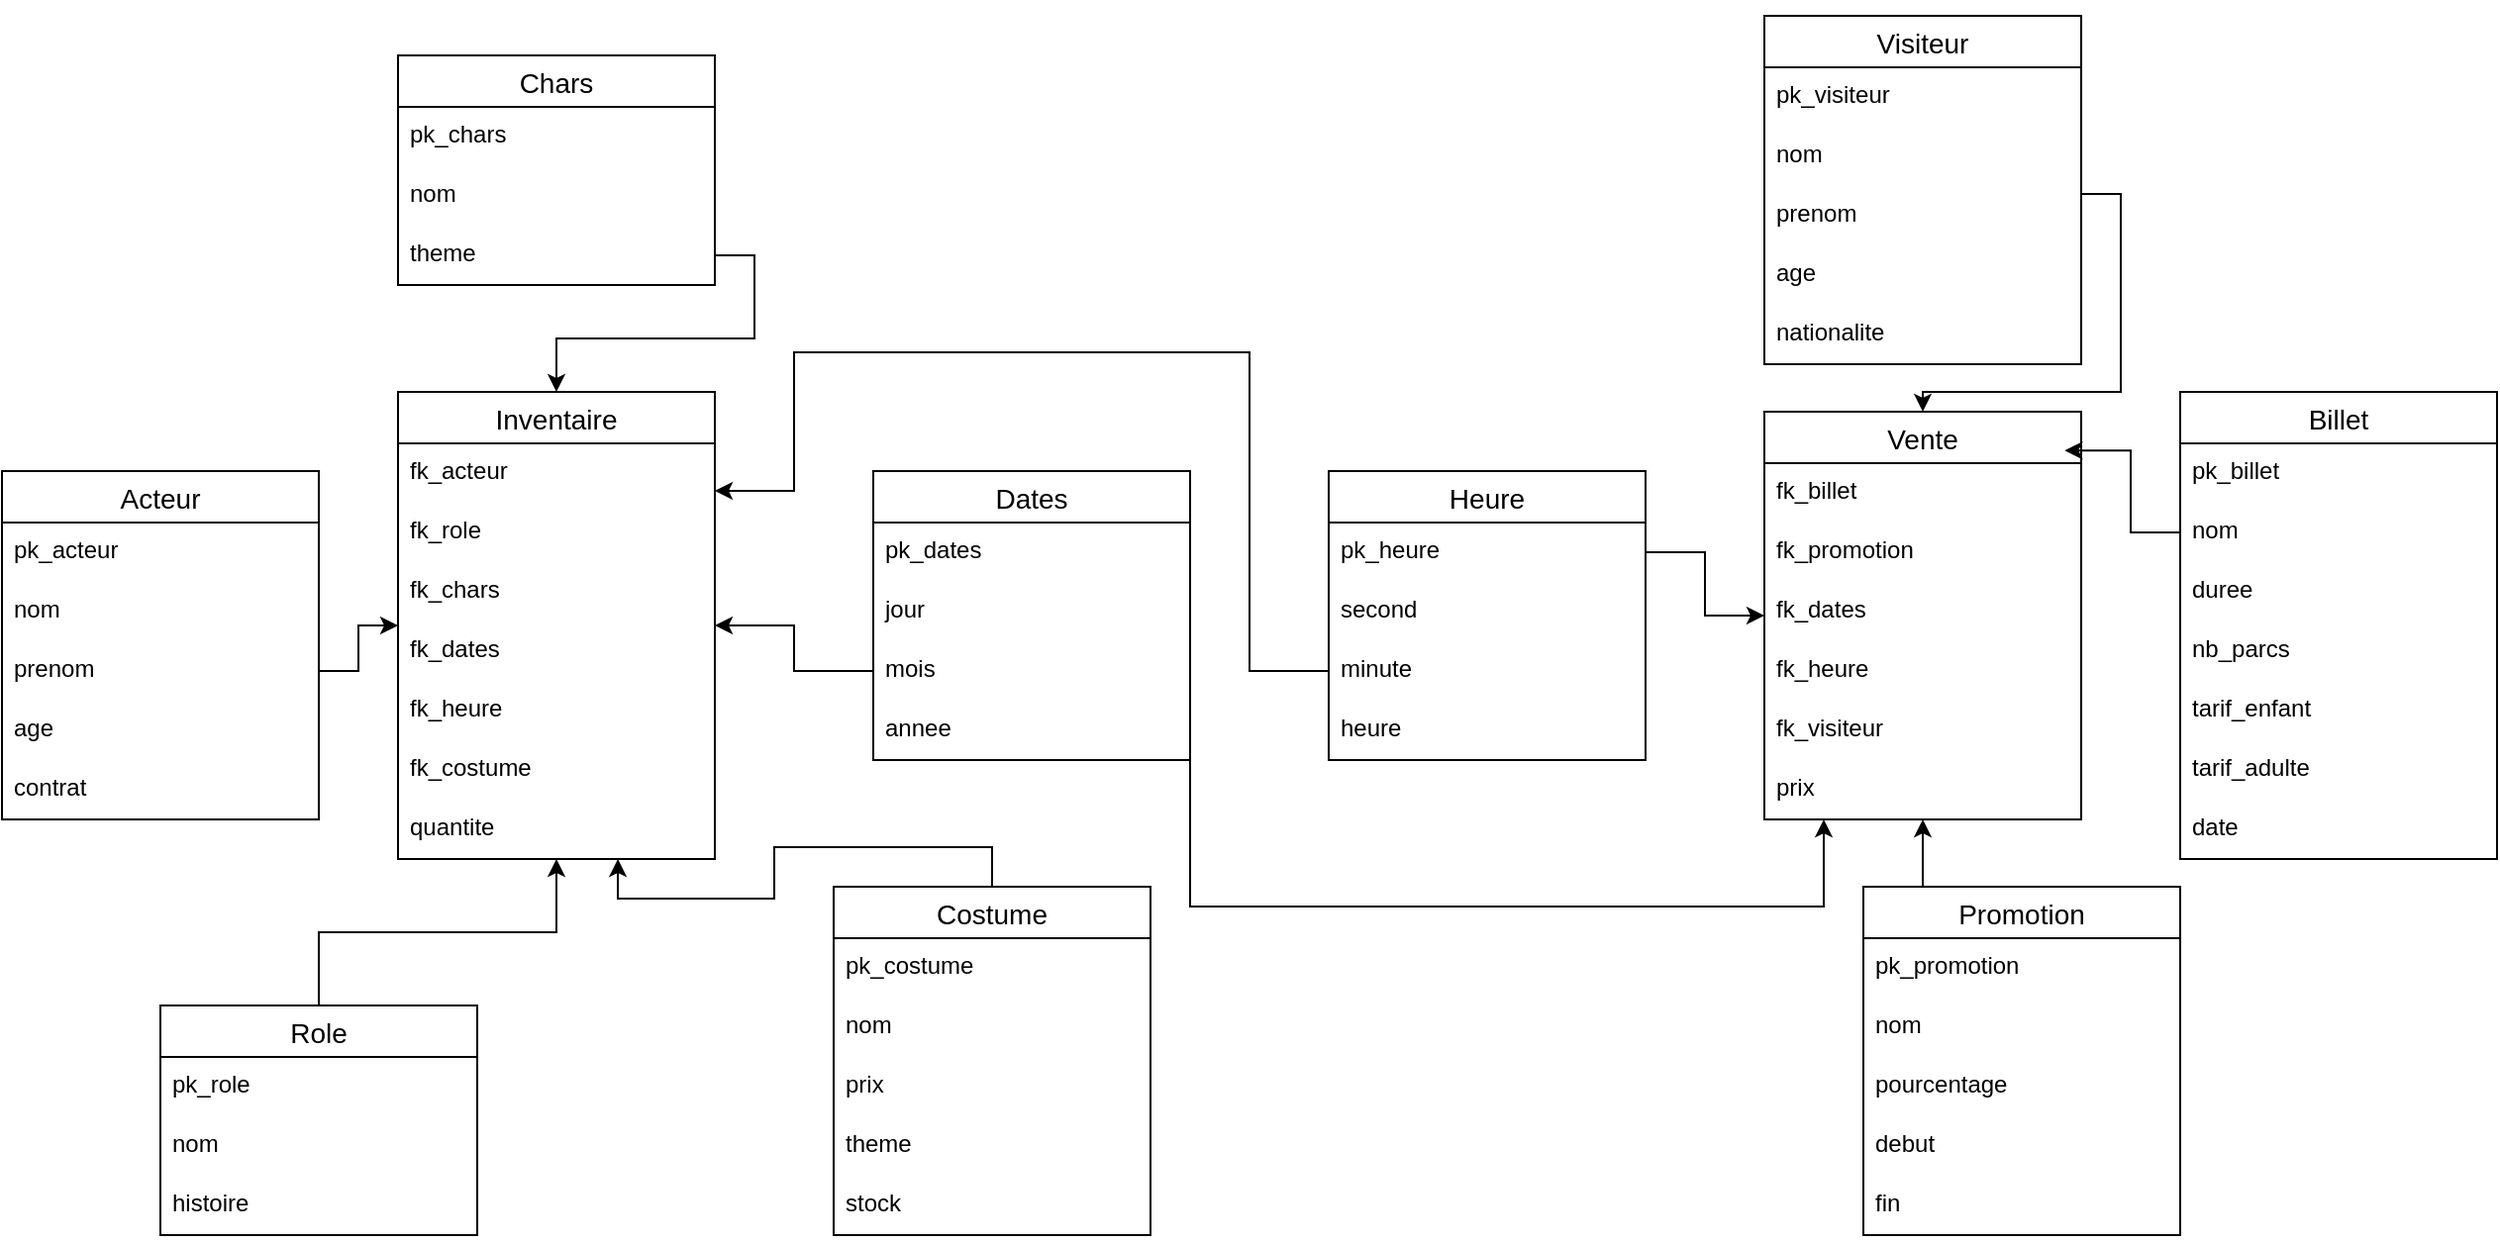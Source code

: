 <mxfile version="13.9.3" type="github">
  <diagram id="kXzxPUL3gQxP19GAu26x" name="Page-1">
    <mxGraphModel dx="2076" dy="1094" grid="1" gridSize="10" guides="1" tooltips="1" connect="1" arrows="1" fold="1" page="1" pageScale="1" pageWidth="827" pageHeight="1169" math="0" shadow="0">
      <root>
        <mxCell id="0" />
        <mxCell id="1" parent="0" />
        <mxCell id="ztx62SMO7Gy8nlmkexkt-14" value="Inventaire" style="swimlane;fontStyle=0;childLayout=stackLayout;horizontal=1;startSize=26;horizontalStack=0;resizeParent=1;resizeParentMax=0;resizeLast=0;collapsible=1;marginBottom=0;align=center;fontSize=14;" parent="1" vertex="1">
          <mxGeometry x="320" y="270" width="160" height="236" as="geometry">
            <mxRectangle x="220" y="320" width="90" height="26" as="alternateBounds" />
          </mxGeometry>
        </mxCell>
        <mxCell id="ztx62SMO7Gy8nlmkexkt-15" value="fk_acteur" style="text;strokeColor=none;fillColor=none;spacingLeft=4;spacingRight=4;overflow=hidden;rotatable=0;points=[[0,0.5],[1,0.5]];portConstraint=eastwest;fontSize=12;" parent="ztx62SMO7Gy8nlmkexkt-14" vertex="1">
          <mxGeometry y="26" width="160" height="30" as="geometry" />
        </mxCell>
        <mxCell id="ztx62SMO7Gy8nlmkexkt-16" value="fk_role" style="text;strokeColor=none;fillColor=none;spacingLeft=4;spacingRight=4;overflow=hidden;rotatable=0;points=[[0,0.5],[1,0.5]];portConstraint=eastwest;fontSize=12;" parent="ztx62SMO7Gy8nlmkexkt-14" vertex="1">
          <mxGeometry y="56" width="160" height="30" as="geometry" />
        </mxCell>
        <mxCell id="ztx62SMO7Gy8nlmkexkt-17" value="fk_chars" style="text;strokeColor=none;fillColor=none;spacingLeft=4;spacingRight=4;overflow=hidden;rotatable=0;points=[[0,0.5],[1,0.5]];portConstraint=eastwest;fontSize=12;" parent="ztx62SMO7Gy8nlmkexkt-14" vertex="1">
          <mxGeometry y="86" width="160" height="30" as="geometry" />
        </mxCell>
        <mxCell id="ztx62SMO7Gy8nlmkexkt-18" value="fk_dates" style="text;strokeColor=none;fillColor=none;spacingLeft=4;spacingRight=4;overflow=hidden;rotatable=0;points=[[0,0.5],[1,0.5]];portConstraint=eastwest;fontSize=12;" parent="ztx62SMO7Gy8nlmkexkt-14" vertex="1">
          <mxGeometry y="116" width="160" height="30" as="geometry" />
        </mxCell>
        <mxCell id="ztx62SMO7Gy8nlmkexkt-19" value="fk_heure" style="text;strokeColor=none;fillColor=none;spacingLeft=4;spacingRight=4;overflow=hidden;rotatable=0;points=[[0,0.5],[1,0.5]];portConstraint=eastwest;fontSize=12;" parent="ztx62SMO7Gy8nlmkexkt-14" vertex="1">
          <mxGeometry y="146" width="160" height="30" as="geometry" />
        </mxCell>
        <mxCell id="ztx62SMO7Gy8nlmkexkt-20" value="fk_costume" style="text;strokeColor=none;fillColor=none;spacingLeft=4;spacingRight=4;overflow=hidden;rotatable=0;points=[[0,0.5],[1,0.5]];portConstraint=eastwest;fontSize=12;" parent="ztx62SMO7Gy8nlmkexkt-14" vertex="1">
          <mxGeometry y="176" width="160" height="30" as="geometry" />
        </mxCell>
        <mxCell id="ztx62SMO7Gy8nlmkexkt-21" value="quantite" style="text;strokeColor=none;fillColor=none;spacingLeft=4;spacingRight=4;overflow=hidden;rotatable=0;points=[[0,0.5],[1,0.5]];portConstraint=eastwest;fontSize=12;" parent="ztx62SMO7Gy8nlmkexkt-14" vertex="1">
          <mxGeometry y="206" width="160" height="30" as="geometry" />
        </mxCell>
        <mxCell id="cgWYhOBVqeU-uD9H4VUl-1" value="Vente" style="swimlane;fontStyle=0;childLayout=stackLayout;horizontal=1;startSize=26;horizontalStack=0;resizeParent=1;resizeParentMax=0;resizeLast=0;collapsible=1;marginBottom=0;align=center;fontSize=14;" parent="1" vertex="1">
          <mxGeometry x="1010" y="280" width="160" height="206" as="geometry">
            <mxRectangle x="220" y="320" width="90" height="26" as="alternateBounds" />
          </mxGeometry>
        </mxCell>
        <mxCell id="cgWYhOBVqeU-uD9H4VUl-2" value="fk_billet" style="text;strokeColor=none;fillColor=none;spacingLeft=4;spacingRight=4;overflow=hidden;rotatable=0;points=[[0,0.5],[1,0.5]];portConstraint=eastwest;fontSize=12;" parent="cgWYhOBVqeU-uD9H4VUl-1" vertex="1">
          <mxGeometry y="26" width="160" height="30" as="geometry" />
        </mxCell>
        <mxCell id="cgWYhOBVqeU-uD9H4VUl-3" value="fk_promotion" style="text;strokeColor=none;fillColor=none;spacingLeft=4;spacingRight=4;overflow=hidden;rotatable=0;points=[[0,0.5],[1,0.5]];portConstraint=eastwest;fontSize=12;" parent="cgWYhOBVqeU-uD9H4VUl-1" vertex="1">
          <mxGeometry y="56" width="160" height="30" as="geometry" />
        </mxCell>
        <mxCell id="cgWYhOBVqeU-uD9H4VUl-4" value="fk_dates" style="text;strokeColor=none;fillColor=none;spacingLeft=4;spacingRight=4;overflow=hidden;rotatable=0;points=[[0,0.5],[1,0.5]];portConstraint=eastwest;fontSize=12;" parent="cgWYhOBVqeU-uD9H4VUl-1" vertex="1">
          <mxGeometry y="86" width="160" height="30" as="geometry" />
        </mxCell>
        <mxCell id="cgWYhOBVqeU-uD9H4VUl-5" value="fk_heure" style="text;strokeColor=none;fillColor=none;spacingLeft=4;spacingRight=4;overflow=hidden;rotatable=0;points=[[0,0.5],[1,0.5]];portConstraint=eastwest;fontSize=12;" parent="cgWYhOBVqeU-uD9H4VUl-1" vertex="1">
          <mxGeometry y="116" width="160" height="30" as="geometry" />
        </mxCell>
        <mxCell id="cgWYhOBVqeU-uD9H4VUl-6" value="fk_visiteur" style="text;strokeColor=none;fillColor=none;spacingLeft=4;spacingRight=4;overflow=hidden;rotatable=0;points=[[0,0.5],[1,0.5]];portConstraint=eastwest;fontSize=12;" parent="cgWYhOBVqeU-uD9H4VUl-1" vertex="1">
          <mxGeometry y="146" width="160" height="30" as="geometry" />
        </mxCell>
        <mxCell id="cgWYhOBVqeU-uD9H4VUl-8" value="prix" style="text;strokeColor=none;fillColor=none;spacingLeft=4;spacingRight=4;overflow=hidden;rotatable=0;points=[[0,0.5],[1,0.5]];portConstraint=eastwest;fontSize=12;" parent="cgWYhOBVqeU-uD9H4VUl-1" vertex="1">
          <mxGeometry y="176" width="160" height="30" as="geometry" />
        </mxCell>
        <mxCell id="cgWYhOBVqeU-uD9H4VUl-9" value="Acteur" style="swimlane;fontStyle=0;childLayout=stackLayout;horizontal=1;startSize=26;horizontalStack=0;resizeParent=1;resizeParentMax=0;resizeLast=0;collapsible=1;marginBottom=0;align=center;fontSize=14;" parent="1" vertex="1">
          <mxGeometry x="120" y="310" width="160" height="176" as="geometry">
            <mxRectangle x="220" y="320" width="90" height="26" as="alternateBounds" />
          </mxGeometry>
        </mxCell>
        <mxCell id="cgWYhOBVqeU-uD9H4VUl-10" value="pk_acteur" style="text;strokeColor=none;fillColor=none;spacingLeft=4;spacingRight=4;overflow=hidden;rotatable=0;points=[[0,0.5],[1,0.5]];portConstraint=eastwest;fontSize=12;" parent="cgWYhOBVqeU-uD9H4VUl-9" vertex="1">
          <mxGeometry y="26" width="160" height="30" as="geometry" />
        </mxCell>
        <mxCell id="cgWYhOBVqeU-uD9H4VUl-11" value="nom" style="text;strokeColor=none;fillColor=none;spacingLeft=4;spacingRight=4;overflow=hidden;rotatable=0;points=[[0,0.5],[1,0.5]];portConstraint=eastwest;fontSize=12;" parent="cgWYhOBVqeU-uD9H4VUl-9" vertex="1">
          <mxGeometry y="56" width="160" height="30" as="geometry" />
        </mxCell>
        <mxCell id="cgWYhOBVqeU-uD9H4VUl-12" value="prenom" style="text;strokeColor=none;fillColor=none;spacingLeft=4;spacingRight=4;overflow=hidden;rotatable=0;points=[[0,0.5],[1,0.5]];portConstraint=eastwest;fontSize=12;" parent="cgWYhOBVqeU-uD9H4VUl-9" vertex="1">
          <mxGeometry y="86" width="160" height="30" as="geometry" />
        </mxCell>
        <mxCell id="cgWYhOBVqeU-uD9H4VUl-13" value="age" style="text;strokeColor=none;fillColor=none;spacingLeft=4;spacingRight=4;overflow=hidden;rotatable=0;points=[[0,0.5],[1,0.5]];portConstraint=eastwest;fontSize=12;" parent="cgWYhOBVqeU-uD9H4VUl-9" vertex="1">
          <mxGeometry y="116" width="160" height="30" as="geometry" />
        </mxCell>
        <mxCell id="cgWYhOBVqeU-uD9H4VUl-14" value="contrat" style="text;strokeColor=none;fillColor=none;spacingLeft=4;spacingRight=4;overflow=hidden;rotatable=0;points=[[0,0.5],[1,0.5]];portConstraint=eastwest;fontSize=12;" parent="cgWYhOBVqeU-uD9H4VUl-9" vertex="1">
          <mxGeometry y="146" width="160" height="30" as="geometry" />
        </mxCell>
        <mxCell id="cgWYhOBVqeU-uD9H4VUl-65" style="edgeStyle=orthogonalEdgeStyle;rounded=0;orthogonalLoop=1;jettySize=auto;html=1;exitX=0.5;exitY=0;exitDx=0;exitDy=0;" parent="1" source="cgWYhOBVqeU-uD9H4VUl-16" target="ztx62SMO7Gy8nlmkexkt-14" edge="1">
          <mxGeometry relative="1" as="geometry" />
        </mxCell>
        <mxCell id="cgWYhOBVqeU-uD9H4VUl-16" value="Role" style="swimlane;fontStyle=0;childLayout=stackLayout;horizontal=1;startSize=26;horizontalStack=0;resizeParent=1;resizeParentMax=0;resizeLast=0;collapsible=1;marginBottom=0;align=center;fontSize=14;" parent="1" vertex="1">
          <mxGeometry x="200" y="580" width="160" height="116" as="geometry">
            <mxRectangle x="220" y="320" width="90" height="26" as="alternateBounds" />
          </mxGeometry>
        </mxCell>
        <mxCell id="cgWYhOBVqeU-uD9H4VUl-17" value="pk_role" style="text;strokeColor=none;fillColor=none;spacingLeft=4;spacingRight=4;overflow=hidden;rotatable=0;points=[[0,0.5],[1,0.5]];portConstraint=eastwest;fontSize=12;" parent="cgWYhOBVqeU-uD9H4VUl-16" vertex="1">
          <mxGeometry y="26" width="160" height="30" as="geometry" />
        </mxCell>
        <mxCell id="cgWYhOBVqeU-uD9H4VUl-18" value="nom" style="text;strokeColor=none;fillColor=none;spacingLeft=4;spacingRight=4;overflow=hidden;rotatable=0;points=[[0,0.5],[1,0.5]];portConstraint=eastwest;fontSize=12;" parent="cgWYhOBVqeU-uD9H4VUl-16" vertex="1">
          <mxGeometry y="56" width="160" height="30" as="geometry" />
        </mxCell>
        <mxCell id="cgWYhOBVqeU-uD9H4VUl-19" value="histoire" style="text;strokeColor=none;fillColor=none;spacingLeft=4;spacingRight=4;overflow=hidden;rotatable=0;points=[[0,0.5],[1,0.5]];portConstraint=eastwest;fontSize=12;" parent="cgWYhOBVqeU-uD9H4VUl-16" vertex="1">
          <mxGeometry y="86" width="160" height="30" as="geometry" />
        </mxCell>
        <mxCell id="cgWYhOBVqeU-uD9H4VUl-22" value="Chars" style="swimlane;fontStyle=0;childLayout=stackLayout;horizontal=1;startSize=26;horizontalStack=0;resizeParent=1;resizeParentMax=0;resizeLast=0;collapsible=1;marginBottom=0;align=center;fontSize=14;" parent="1" vertex="1">
          <mxGeometry x="320" y="100" width="160" height="116" as="geometry">
            <mxRectangle x="220" y="320" width="90" height="26" as="alternateBounds" />
          </mxGeometry>
        </mxCell>
        <mxCell id="cgWYhOBVqeU-uD9H4VUl-23" value="pk_chars" style="text;strokeColor=none;fillColor=none;spacingLeft=4;spacingRight=4;overflow=hidden;rotatable=0;points=[[0,0.5],[1,0.5]];portConstraint=eastwest;fontSize=12;" parent="cgWYhOBVqeU-uD9H4VUl-22" vertex="1">
          <mxGeometry y="26" width="160" height="30" as="geometry" />
        </mxCell>
        <mxCell id="cgWYhOBVqeU-uD9H4VUl-24" value="nom" style="text;strokeColor=none;fillColor=none;spacingLeft=4;spacingRight=4;overflow=hidden;rotatable=0;points=[[0,0.5],[1,0.5]];portConstraint=eastwest;fontSize=12;" parent="cgWYhOBVqeU-uD9H4VUl-22" vertex="1">
          <mxGeometry y="56" width="160" height="30" as="geometry" />
        </mxCell>
        <mxCell id="cgWYhOBVqeU-uD9H4VUl-25" value="theme" style="text;strokeColor=none;fillColor=none;spacingLeft=4;spacingRight=4;overflow=hidden;rotatable=0;points=[[0,0.5],[1,0.5]];portConstraint=eastwest;fontSize=12;" parent="cgWYhOBVqeU-uD9H4VUl-22" vertex="1">
          <mxGeometry y="86" width="160" height="30" as="geometry" />
        </mxCell>
        <mxCell id="cgWYhOBVqeU-uD9H4VUl-28" value="Billet" style="swimlane;fontStyle=0;childLayout=stackLayout;horizontal=1;startSize=26;horizontalStack=0;resizeParent=1;resizeParentMax=0;resizeLast=0;collapsible=1;marginBottom=0;align=center;fontSize=14;" parent="1" vertex="1">
          <mxGeometry x="1220" y="270" width="160" height="236" as="geometry">
            <mxRectangle x="220" y="320" width="90" height="26" as="alternateBounds" />
          </mxGeometry>
        </mxCell>
        <mxCell id="cgWYhOBVqeU-uD9H4VUl-29" value="pk_billet" style="text;strokeColor=none;fillColor=none;spacingLeft=4;spacingRight=4;overflow=hidden;rotatable=0;points=[[0,0.5],[1,0.5]];portConstraint=eastwest;fontSize=12;" parent="cgWYhOBVqeU-uD9H4VUl-28" vertex="1">
          <mxGeometry y="26" width="160" height="30" as="geometry" />
        </mxCell>
        <mxCell id="cgWYhOBVqeU-uD9H4VUl-30" value="nom" style="text;strokeColor=none;fillColor=none;spacingLeft=4;spacingRight=4;overflow=hidden;rotatable=0;points=[[0,0.5],[1,0.5]];portConstraint=eastwest;fontSize=12;" parent="cgWYhOBVqeU-uD9H4VUl-28" vertex="1">
          <mxGeometry y="56" width="160" height="30" as="geometry" />
        </mxCell>
        <mxCell id="cgWYhOBVqeU-uD9H4VUl-31" value="duree" style="text;strokeColor=none;fillColor=none;spacingLeft=4;spacingRight=4;overflow=hidden;rotatable=0;points=[[0,0.5],[1,0.5]];portConstraint=eastwest;fontSize=12;" parent="cgWYhOBVqeU-uD9H4VUl-28" vertex="1">
          <mxGeometry y="86" width="160" height="30" as="geometry" />
        </mxCell>
        <mxCell id="cgWYhOBVqeU-uD9H4VUl-32" value="nb_parcs" style="text;strokeColor=none;fillColor=none;spacingLeft=4;spacingRight=4;overflow=hidden;rotatable=0;points=[[0,0.5],[1,0.5]];portConstraint=eastwest;fontSize=12;" parent="cgWYhOBVqeU-uD9H4VUl-28" vertex="1">
          <mxGeometry y="116" width="160" height="30" as="geometry" />
        </mxCell>
        <mxCell id="cgWYhOBVqeU-uD9H4VUl-44" value="tarif_enfant" style="text;strokeColor=none;fillColor=none;spacingLeft=4;spacingRight=4;overflow=hidden;rotatable=0;points=[[0,0.5],[1,0.5]];portConstraint=eastwest;fontSize=12;" parent="cgWYhOBVqeU-uD9H4VUl-28" vertex="1">
          <mxGeometry y="146" width="160" height="30" as="geometry" />
        </mxCell>
        <mxCell id="cgWYhOBVqeU-uD9H4VUl-45" value="tarif_adulte" style="text;strokeColor=none;fillColor=none;spacingLeft=4;spacingRight=4;overflow=hidden;rotatable=0;points=[[0,0.5],[1,0.5]];portConstraint=eastwest;fontSize=12;" parent="cgWYhOBVqeU-uD9H4VUl-28" vertex="1">
          <mxGeometry y="176" width="160" height="30" as="geometry" />
        </mxCell>
        <mxCell id="cgWYhOBVqeU-uD9H4VUl-46" value="date" style="text;strokeColor=none;fillColor=none;spacingLeft=4;spacingRight=4;overflow=hidden;rotatable=0;points=[[0,0.5],[1,0.5]];portConstraint=eastwest;fontSize=12;" parent="cgWYhOBVqeU-uD9H4VUl-28" vertex="1">
          <mxGeometry y="206" width="160" height="30" as="geometry" />
        </mxCell>
        <mxCell id="cgWYhOBVqeU-uD9H4VUl-33" value="Heure" style="swimlane;fontStyle=0;childLayout=stackLayout;horizontal=1;startSize=26;horizontalStack=0;resizeParent=1;resizeParentMax=0;resizeLast=0;collapsible=1;marginBottom=0;align=center;fontSize=14;" parent="1" vertex="1">
          <mxGeometry x="790" y="310" width="160" height="146" as="geometry">
            <mxRectangle x="220" y="320" width="90" height="26" as="alternateBounds" />
          </mxGeometry>
        </mxCell>
        <mxCell id="cgWYhOBVqeU-uD9H4VUl-34" value="pk_heure" style="text;strokeColor=none;fillColor=none;spacingLeft=4;spacingRight=4;overflow=hidden;rotatable=0;points=[[0,0.5],[1,0.5]];portConstraint=eastwest;fontSize=12;" parent="cgWYhOBVqeU-uD9H4VUl-33" vertex="1">
          <mxGeometry y="26" width="160" height="30" as="geometry" />
        </mxCell>
        <mxCell id="cgWYhOBVqeU-uD9H4VUl-35" value="second" style="text;strokeColor=none;fillColor=none;spacingLeft=4;spacingRight=4;overflow=hidden;rotatable=0;points=[[0,0.5],[1,0.5]];portConstraint=eastwest;fontSize=12;" parent="cgWYhOBVqeU-uD9H4VUl-33" vertex="1">
          <mxGeometry y="56" width="160" height="30" as="geometry" />
        </mxCell>
        <mxCell id="cgWYhOBVqeU-uD9H4VUl-36" value="minute" style="text;strokeColor=none;fillColor=none;spacingLeft=4;spacingRight=4;overflow=hidden;rotatable=0;points=[[0,0.5],[1,0.5]];portConstraint=eastwest;fontSize=12;" parent="cgWYhOBVqeU-uD9H4VUl-33" vertex="1">
          <mxGeometry y="86" width="160" height="30" as="geometry" />
        </mxCell>
        <mxCell id="cgWYhOBVqeU-uD9H4VUl-37" value="heure" style="text;strokeColor=none;fillColor=none;spacingLeft=4;spacingRight=4;overflow=hidden;rotatable=0;points=[[0,0.5],[1,0.5]];portConstraint=eastwest;fontSize=12;" parent="cgWYhOBVqeU-uD9H4VUl-33" vertex="1">
          <mxGeometry y="116" width="160" height="30" as="geometry" />
        </mxCell>
        <mxCell id="cgWYhOBVqeU-uD9H4VUl-39" value="Dates" style="swimlane;fontStyle=0;childLayout=stackLayout;horizontal=1;startSize=26;horizontalStack=0;resizeParent=1;resizeParentMax=0;resizeLast=0;collapsible=1;marginBottom=0;align=center;fontSize=14;" parent="1" vertex="1">
          <mxGeometry x="560" y="310" width="160" height="146" as="geometry">
            <mxRectangle x="220" y="320" width="90" height="26" as="alternateBounds" />
          </mxGeometry>
        </mxCell>
        <mxCell id="cgWYhOBVqeU-uD9H4VUl-40" value="pk_dates" style="text;strokeColor=none;fillColor=none;spacingLeft=4;spacingRight=4;overflow=hidden;rotatable=0;points=[[0,0.5],[1,0.5]];portConstraint=eastwest;fontSize=12;" parent="cgWYhOBVqeU-uD9H4VUl-39" vertex="1">
          <mxGeometry y="26" width="160" height="30" as="geometry" />
        </mxCell>
        <mxCell id="cgWYhOBVqeU-uD9H4VUl-41" value="jour" style="text;strokeColor=none;fillColor=none;spacingLeft=4;spacingRight=4;overflow=hidden;rotatable=0;points=[[0,0.5],[1,0.5]];portConstraint=eastwest;fontSize=12;" parent="cgWYhOBVqeU-uD9H4VUl-39" vertex="1">
          <mxGeometry y="56" width="160" height="30" as="geometry" />
        </mxCell>
        <mxCell id="cgWYhOBVqeU-uD9H4VUl-42" value="mois" style="text;strokeColor=none;fillColor=none;spacingLeft=4;spacingRight=4;overflow=hidden;rotatable=0;points=[[0,0.5],[1,0.5]];portConstraint=eastwest;fontSize=12;" parent="cgWYhOBVqeU-uD9H4VUl-39" vertex="1">
          <mxGeometry y="86" width="160" height="30" as="geometry" />
        </mxCell>
        <mxCell id="cgWYhOBVqeU-uD9H4VUl-43" value="annee" style="text;strokeColor=none;fillColor=none;spacingLeft=4;spacingRight=4;overflow=hidden;rotatable=0;points=[[0,0.5],[1,0.5]];portConstraint=eastwest;fontSize=12;" parent="cgWYhOBVqeU-uD9H4VUl-39" vertex="1">
          <mxGeometry y="116" width="160" height="30" as="geometry" />
        </mxCell>
        <mxCell id="cgWYhOBVqeU-uD9H4VUl-70" style="edgeStyle=orthogonalEdgeStyle;rounded=0;orthogonalLoop=1;jettySize=auto;html=1;exitX=1;exitY=0;exitDx=0;exitDy=0;entryX=0.5;entryY=0;entryDx=0;entryDy=0;" parent="1" source="cgWYhOBVqeU-uD9H4VUl-47" target="cgWYhOBVqeU-uD9H4VUl-1" edge="1">
          <mxGeometry relative="1" as="geometry">
            <Array as="points">
              <mxPoint x="1170" y="170" />
              <mxPoint x="1190" y="170" />
              <mxPoint x="1190" y="270" />
              <mxPoint x="1090" y="270" />
            </Array>
          </mxGeometry>
        </mxCell>
        <mxCell id="cgWYhOBVqeU-uD9H4VUl-47" value="Visiteur" style="swimlane;fontStyle=0;childLayout=stackLayout;horizontal=1;startSize=26;horizontalStack=0;resizeParent=1;resizeParentMax=0;resizeLast=0;collapsible=1;marginBottom=0;align=center;fontSize=14;" parent="1" vertex="1">
          <mxGeometry x="1010" y="80" width="160" height="176" as="geometry">
            <mxRectangle x="220" y="320" width="90" height="26" as="alternateBounds" />
          </mxGeometry>
        </mxCell>
        <mxCell id="cgWYhOBVqeU-uD9H4VUl-48" value="pk_visiteur" style="text;strokeColor=none;fillColor=none;spacingLeft=4;spacingRight=4;overflow=hidden;rotatable=0;points=[[0,0.5],[1,0.5]];portConstraint=eastwest;fontSize=12;" parent="cgWYhOBVqeU-uD9H4VUl-47" vertex="1">
          <mxGeometry y="26" width="160" height="30" as="geometry" />
        </mxCell>
        <mxCell id="cgWYhOBVqeU-uD9H4VUl-49" value="nom" style="text;strokeColor=none;fillColor=none;spacingLeft=4;spacingRight=4;overflow=hidden;rotatable=0;points=[[0,0.5],[1,0.5]];portConstraint=eastwest;fontSize=12;" parent="cgWYhOBVqeU-uD9H4VUl-47" vertex="1">
          <mxGeometry y="56" width="160" height="30" as="geometry" />
        </mxCell>
        <mxCell id="cgWYhOBVqeU-uD9H4VUl-50" value="prenom" style="text;strokeColor=none;fillColor=none;spacingLeft=4;spacingRight=4;overflow=hidden;rotatable=0;points=[[0,0.5],[1,0.5]];portConstraint=eastwest;fontSize=12;" parent="cgWYhOBVqeU-uD9H4VUl-47" vertex="1">
          <mxGeometry y="86" width="160" height="30" as="geometry" />
        </mxCell>
        <mxCell id="cgWYhOBVqeU-uD9H4VUl-51" value="age" style="text;strokeColor=none;fillColor=none;spacingLeft=4;spacingRight=4;overflow=hidden;rotatable=0;points=[[0,0.5],[1,0.5]];portConstraint=eastwest;fontSize=12;" parent="cgWYhOBVqeU-uD9H4VUl-47" vertex="1">
          <mxGeometry y="116" width="160" height="30" as="geometry" />
        </mxCell>
        <mxCell id="cgWYhOBVqeU-uD9H4VUl-52" value="nationalite" style="text;strokeColor=none;fillColor=none;spacingLeft=4;spacingRight=4;overflow=hidden;rotatable=0;points=[[0,0.5],[1,0.5]];portConstraint=eastwest;fontSize=12;" parent="cgWYhOBVqeU-uD9H4VUl-47" vertex="1">
          <mxGeometry y="146" width="160" height="30" as="geometry" />
        </mxCell>
        <mxCell id="cgWYhOBVqeU-uD9H4VUl-72" style="edgeStyle=orthogonalEdgeStyle;rounded=0;orthogonalLoop=1;jettySize=auto;html=1;exitX=0.75;exitY=0;exitDx=0;exitDy=0;" parent="1" source="cgWYhOBVqeU-uD9H4VUl-53" target="cgWYhOBVqeU-uD9H4VUl-8" edge="1">
          <mxGeometry relative="1" as="geometry">
            <Array as="points">
              <mxPoint x="1130" y="540" />
              <mxPoint x="1090" y="540" />
            </Array>
          </mxGeometry>
        </mxCell>
        <mxCell id="cgWYhOBVqeU-uD9H4VUl-53" value="Promotion" style="swimlane;fontStyle=0;childLayout=stackLayout;horizontal=1;startSize=26;horizontalStack=0;resizeParent=1;resizeParentMax=0;resizeLast=0;collapsible=1;marginBottom=0;align=center;fontSize=14;" parent="1" vertex="1">
          <mxGeometry x="1060" y="520" width="160" height="176" as="geometry">
            <mxRectangle x="220" y="320" width="90" height="26" as="alternateBounds" />
          </mxGeometry>
        </mxCell>
        <mxCell id="cgWYhOBVqeU-uD9H4VUl-54" value="pk_promotion" style="text;strokeColor=none;fillColor=none;spacingLeft=4;spacingRight=4;overflow=hidden;rotatable=0;points=[[0,0.5],[1,0.5]];portConstraint=eastwest;fontSize=12;" parent="cgWYhOBVqeU-uD9H4VUl-53" vertex="1">
          <mxGeometry y="26" width="160" height="30" as="geometry" />
        </mxCell>
        <mxCell id="cgWYhOBVqeU-uD9H4VUl-55" value="nom" style="text;strokeColor=none;fillColor=none;spacingLeft=4;spacingRight=4;overflow=hidden;rotatable=0;points=[[0,0.5],[1,0.5]];portConstraint=eastwest;fontSize=12;" parent="cgWYhOBVqeU-uD9H4VUl-53" vertex="1">
          <mxGeometry y="56" width="160" height="30" as="geometry" />
        </mxCell>
        <mxCell id="cgWYhOBVqeU-uD9H4VUl-56" value="pourcentage" style="text;strokeColor=none;fillColor=none;spacingLeft=4;spacingRight=4;overflow=hidden;rotatable=0;points=[[0,0.5],[1,0.5]];portConstraint=eastwest;fontSize=12;" parent="cgWYhOBVqeU-uD9H4VUl-53" vertex="1">
          <mxGeometry y="86" width="160" height="30" as="geometry" />
        </mxCell>
        <mxCell id="cgWYhOBVqeU-uD9H4VUl-57" value="debut" style="text;strokeColor=none;fillColor=none;spacingLeft=4;spacingRight=4;overflow=hidden;rotatable=0;points=[[0,0.5],[1,0.5]];portConstraint=eastwest;fontSize=12;" parent="cgWYhOBVqeU-uD9H4VUl-53" vertex="1">
          <mxGeometry y="116" width="160" height="30" as="geometry" />
        </mxCell>
        <mxCell id="cgWYhOBVqeU-uD9H4VUl-58" value="fin" style="text;strokeColor=none;fillColor=none;spacingLeft=4;spacingRight=4;overflow=hidden;rotatable=0;points=[[0,0.5],[1,0.5]];portConstraint=eastwest;fontSize=12;" parent="cgWYhOBVqeU-uD9H4VUl-53" vertex="1">
          <mxGeometry y="146" width="160" height="30" as="geometry" />
        </mxCell>
        <mxCell id="cgWYhOBVqeU-uD9H4VUl-62" style="edgeStyle=orthogonalEdgeStyle;rounded=0;orthogonalLoop=1;jettySize=auto;html=1;exitX=1;exitY=0.5;exitDx=0;exitDy=0;" parent="1" source="cgWYhOBVqeU-uD9H4VUl-12" target="ztx62SMO7Gy8nlmkexkt-14" edge="1">
          <mxGeometry relative="1" as="geometry" />
        </mxCell>
        <mxCell id="cgWYhOBVqeU-uD9H4VUl-64" style="edgeStyle=orthogonalEdgeStyle;rounded=0;orthogonalLoop=1;jettySize=auto;html=1;exitX=1;exitY=0.5;exitDx=0;exitDy=0;" parent="1" source="cgWYhOBVqeU-uD9H4VUl-25" target="ztx62SMO7Gy8nlmkexkt-14" edge="1">
          <mxGeometry relative="1" as="geometry" />
        </mxCell>
        <mxCell id="cgWYhOBVqeU-uD9H4VUl-66" style="edgeStyle=orthogonalEdgeStyle;rounded=0;orthogonalLoop=1;jettySize=auto;html=1;exitX=0;exitY=0.5;exitDx=0;exitDy=0;" parent="1" source="cgWYhOBVqeU-uD9H4VUl-42" target="ztx62SMO7Gy8nlmkexkt-14" edge="1">
          <mxGeometry relative="1" as="geometry" />
        </mxCell>
        <mxCell id="cgWYhOBVqeU-uD9H4VUl-67" style="edgeStyle=orthogonalEdgeStyle;rounded=0;orthogonalLoop=1;jettySize=auto;html=1;exitX=0;exitY=0.5;exitDx=0;exitDy=0;" parent="1" source="cgWYhOBVqeU-uD9H4VUl-36" target="ztx62SMO7Gy8nlmkexkt-14" edge="1">
          <mxGeometry relative="1" as="geometry">
            <mxPoint x="570" y="250" as="targetPoint" />
            <Array as="points">
              <mxPoint x="750" y="411" />
              <mxPoint x="750" y="250" />
              <mxPoint x="520" y="250" />
              <mxPoint x="520" y="320" />
            </Array>
          </mxGeometry>
        </mxCell>
        <mxCell id="cgWYhOBVqeU-uD9H4VUl-68" style="edgeStyle=orthogonalEdgeStyle;rounded=0;orthogonalLoop=1;jettySize=auto;html=1;exitX=1;exitY=0.5;exitDx=0;exitDy=0;" parent="1" source="cgWYhOBVqeU-uD9H4VUl-34" target="cgWYhOBVqeU-uD9H4VUl-1" edge="1">
          <mxGeometry relative="1" as="geometry" />
        </mxCell>
        <mxCell id="cgWYhOBVqeU-uD9H4VUl-69" style="edgeStyle=orthogonalEdgeStyle;rounded=0;orthogonalLoop=1;jettySize=auto;html=1;exitX=1;exitY=0.5;exitDx=0;exitDy=0;" parent="1" source="cgWYhOBVqeU-uD9H4VUl-40" target="cgWYhOBVqeU-uD9H4VUl-1" edge="1">
          <mxGeometry relative="1" as="geometry">
            <Array as="points">
              <mxPoint x="720" y="530" />
              <mxPoint x="1040" y="530" />
            </Array>
          </mxGeometry>
        </mxCell>
        <mxCell id="cgWYhOBVqeU-uD9H4VUl-71" style="edgeStyle=orthogonalEdgeStyle;rounded=0;orthogonalLoop=1;jettySize=auto;html=1;exitX=0;exitY=0.5;exitDx=0;exitDy=0;entryX=0.948;entryY=0.095;entryDx=0;entryDy=0;entryPerimeter=0;" parent="1" source="cgWYhOBVqeU-uD9H4VUl-30" target="cgWYhOBVqeU-uD9H4VUl-1" edge="1">
          <mxGeometry relative="1" as="geometry" />
        </mxCell>
        <mxCell id="MiJdANEfadDCuratWoRW-7" style="edgeStyle=orthogonalEdgeStyle;rounded=0;orthogonalLoop=1;jettySize=auto;html=1;exitX=0.5;exitY=0;exitDx=0;exitDy=0;entryX=0.694;entryY=1;entryDx=0;entryDy=0;entryPerimeter=0;" edge="1" parent="1" source="MiJdANEfadDCuratWoRW-1" target="ztx62SMO7Gy8nlmkexkt-21">
          <mxGeometry relative="1" as="geometry" />
        </mxCell>
        <mxCell id="MiJdANEfadDCuratWoRW-1" value="Costume" style="swimlane;fontStyle=0;childLayout=stackLayout;horizontal=1;startSize=26;horizontalStack=0;resizeParent=1;resizeParentMax=0;resizeLast=0;collapsible=1;marginBottom=0;align=center;fontSize=14;" vertex="1" parent="1">
          <mxGeometry x="540" y="520" width="160" height="176" as="geometry">
            <mxRectangle x="220" y="320" width="90" height="26" as="alternateBounds" />
          </mxGeometry>
        </mxCell>
        <mxCell id="MiJdANEfadDCuratWoRW-2" value="pk_costume" style="text;strokeColor=none;fillColor=none;spacingLeft=4;spacingRight=4;overflow=hidden;rotatable=0;points=[[0,0.5],[1,0.5]];portConstraint=eastwest;fontSize=12;" vertex="1" parent="MiJdANEfadDCuratWoRW-1">
          <mxGeometry y="26" width="160" height="30" as="geometry" />
        </mxCell>
        <mxCell id="MiJdANEfadDCuratWoRW-3" value="nom" style="text;strokeColor=none;fillColor=none;spacingLeft=4;spacingRight=4;overflow=hidden;rotatable=0;points=[[0,0.5],[1,0.5]];portConstraint=eastwest;fontSize=12;" vertex="1" parent="MiJdANEfadDCuratWoRW-1">
          <mxGeometry y="56" width="160" height="30" as="geometry" />
        </mxCell>
        <mxCell id="MiJdANEfadDCuratWoRW-4" value="prix" style="text;strokeColor=none;fillColor=none;spacingLeft=4;spacingRight=4;overflow=hidden;rotatable=0;points=[[0,0.5],[1,0.5]];portConstraint=eastwest;fontSize=12;" vertex="1" parent="MiJdANEfadDCuratWoRW-1">
          <mxGeometry y="86" width="160" height="30" as="geometry" />
        </mxCell>
        <mxCell id="MiJdANEfadDCuratWoRW-5" value="theme" style="text;strokeColor=none;fillColor=none;spacingLeft=4;spacingRight=4;overflow=hidden;rotatable=0;points=[[0,0.5],[1,0.5]];portConstraint=eastwest;fontSize=12;" vertex="1" parent="MiJdANEfadDCuratWoRW-1">
          <mxGeometry y="116" width="160" height="30" as="geometry" />
        </mxCell>
        <mxCell id="MiJdANEfadDCuratWoRW-6" value="stock" style="text;strokeColor=none;fillColor=none;spacingLeft=4;spacingRight=4;overflow=hidden;rotatable=0;points=[[0,0.5],[1,0.5]];portConstraint=eastwest;fontSize=12;" vertex="1" parent="MiJdANEfadDCuratWoRW-1">
          <mxGeometry y="146" width="160" height="30" as="geometry" />
        </mxCell>
      </root>
    </mxGraphModel>
  </diagram>
</mxfile>
